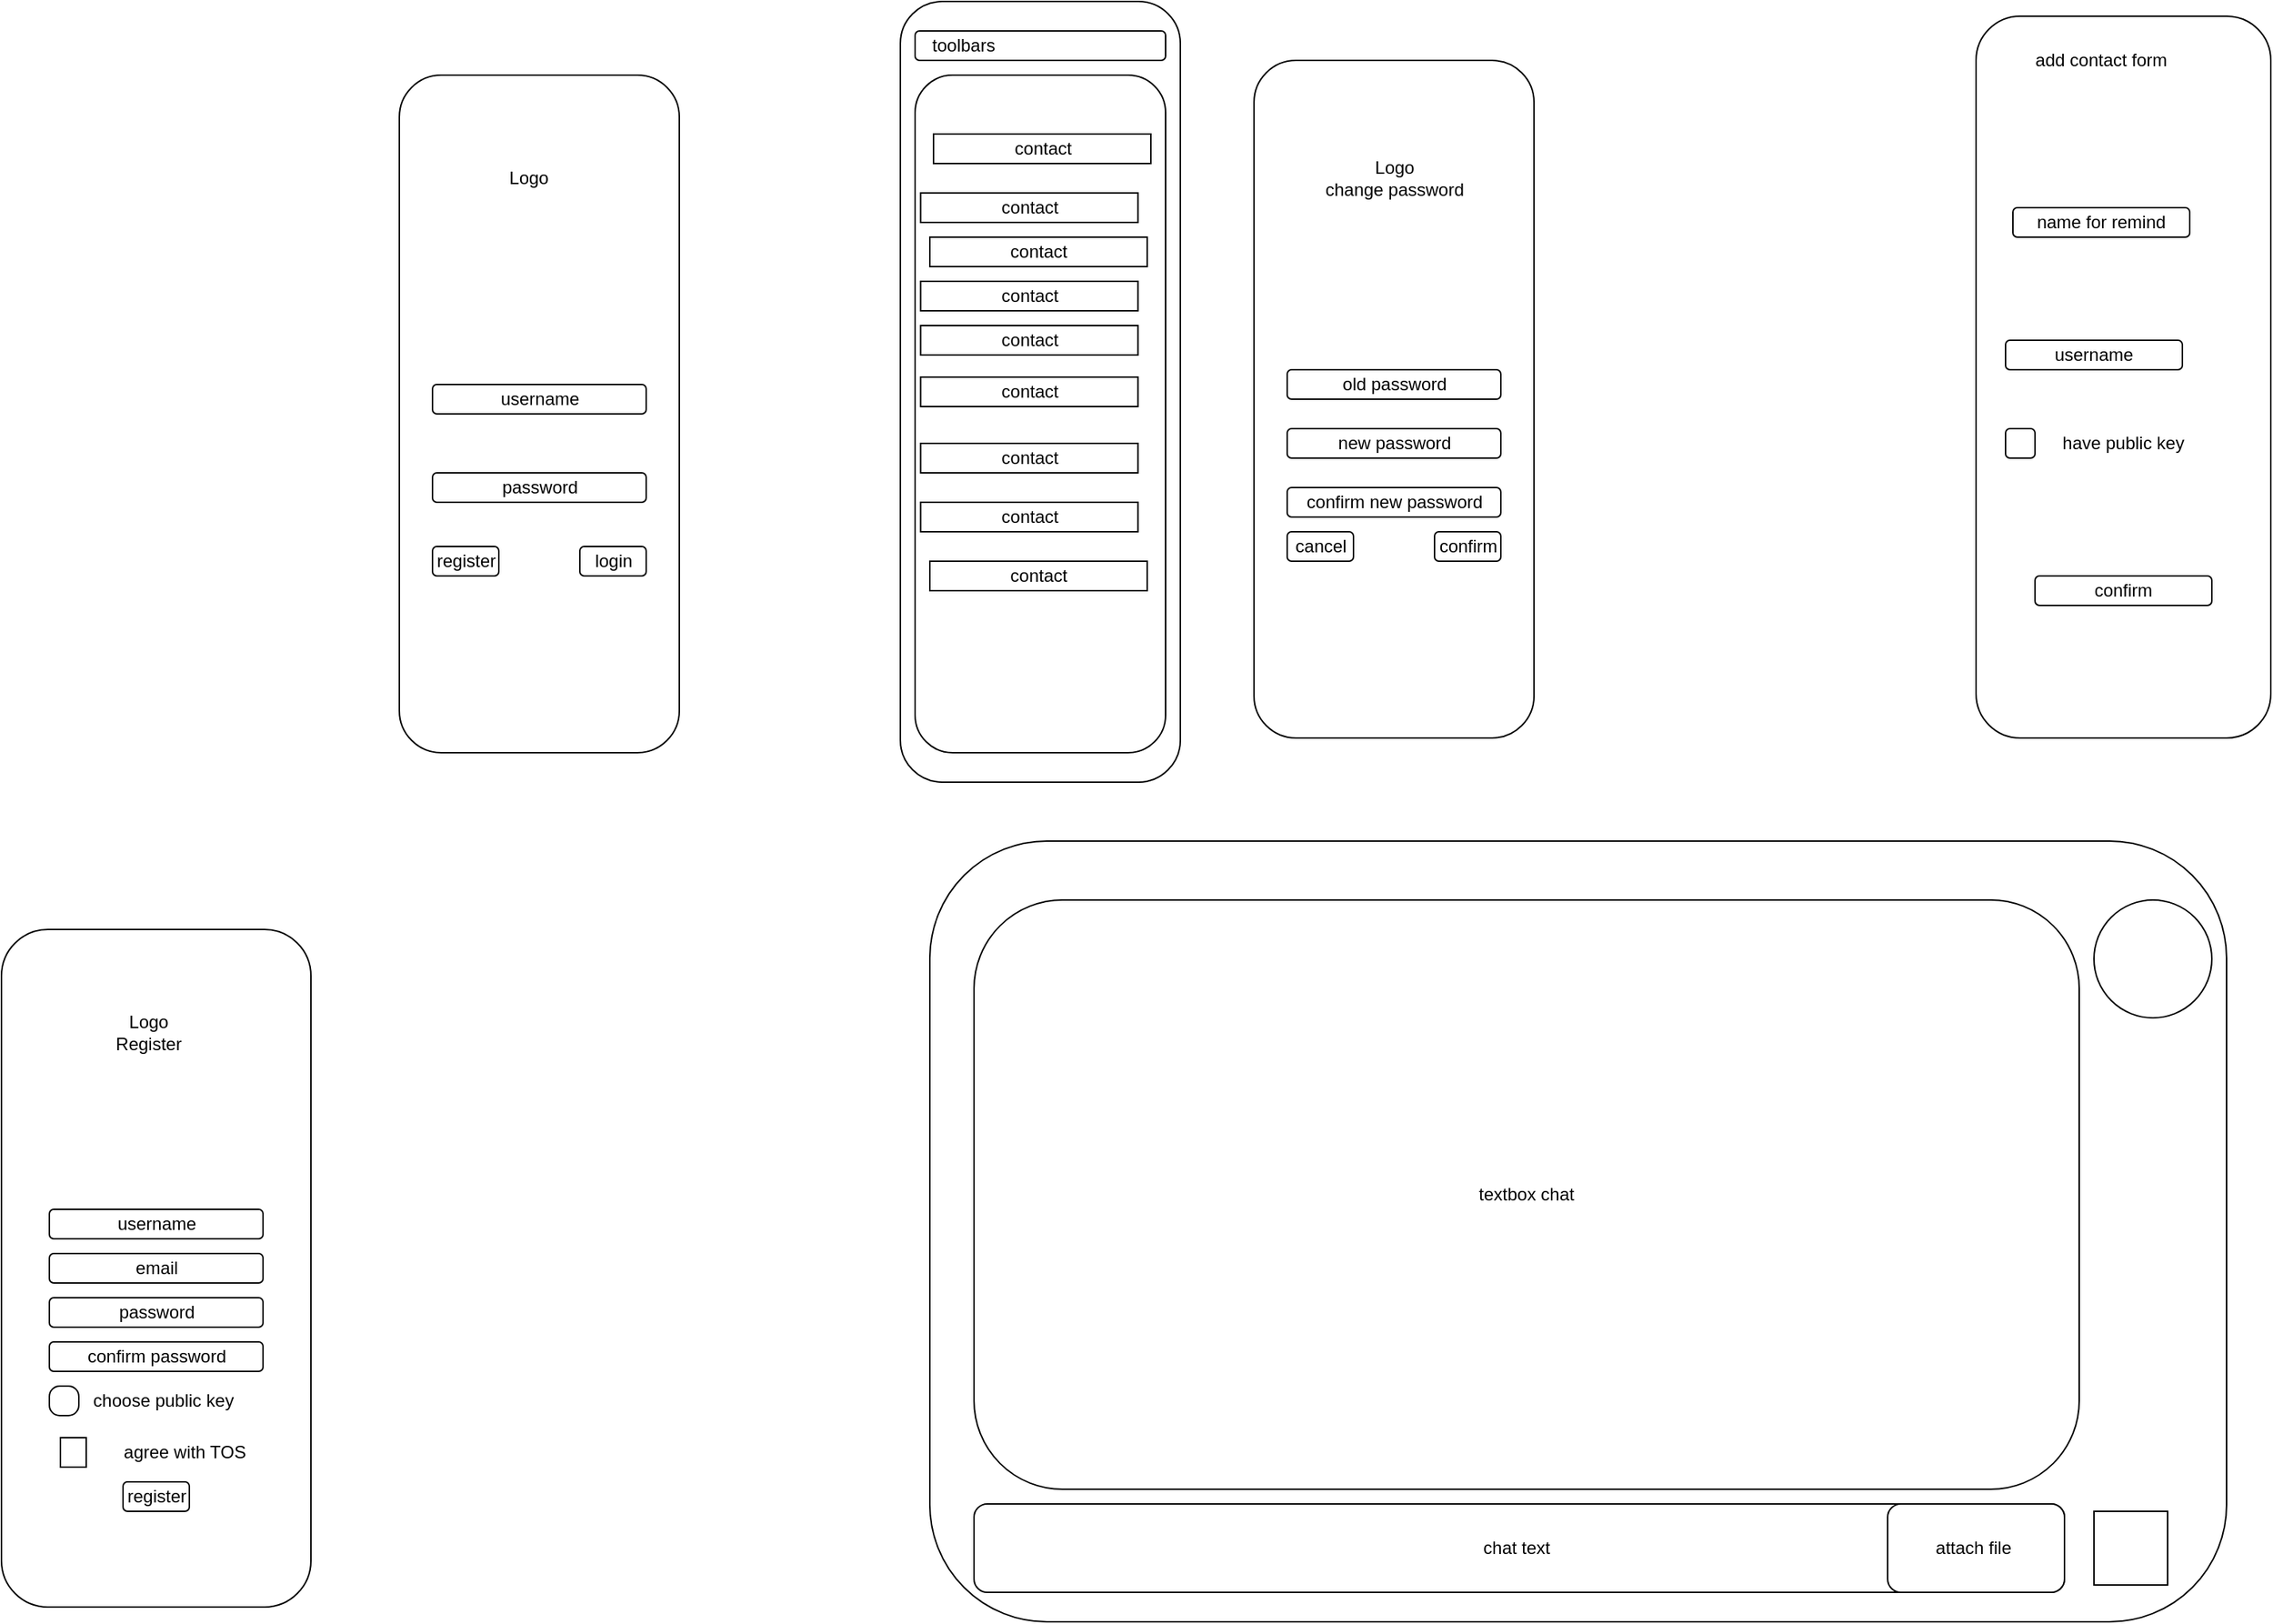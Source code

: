 <mxfile version="14.6.0" type="github">
  <diagram id="R-O5f7suQrWHJMY9VDNE" name="Page-1">
    <mxGraphModel dx="1087" dy="1693" grid="1" gridSize="10" guides="1" tooltips="1" connect="1" arrows="1" fold="1" page="1" pageScale="1" pageWidth="850" pageHeight="1100" math="0" shadow="0">
      <root>
        <mxCell id="0" />
        <mxCell id="1" parent="0" />
        <mxCell id="_od8C_fX1GK80lD2vwEX-1" value="" style="rounded=1;whiteSpace=wrap;html=1;" vertex="1" parent="1">
          <mxGeometry x="280" y="30" width="190" height="460" as="geometry" />
        </mxCell>
        <mxCell id="_od8C_fX1GK80lD2vwEX-2" value="username" style="rounded=1;whiteSpace=wrap;html=1;" vertex="1" parent="1">
          <mxGeometry x="302.5" y="240" width="145" height="20" as="geometry" />
        </mxCell>
        <mxCell id="_od8C_fX1GK80lD2vwEX-3" value="login" style="rounded=1;whiteSpace=wrap;html=1;" vertex="1" parent="1">
          <mxGeometry x="402.5" y="350" width="45" height="20" as="geometry" />
        </mxCell>
        <mxCell id="_od8C_fX1GK80lD2vwEX-4" value="password" style="rounded=1;whiteSpace=wrap;html=1;" vertex="1" parent="1">
          <mxGeometry x="302.5" y="300" width="145" height="20" as="geometry" />
        </mxCell>
        <mxCell id="_od8C_fX1GK80lD2vwEX-5" value="register" style="rounded=1;whiteSpace=wrap;html=1;" vertex="1" parent="1">
          <mxGeometry x="302.5" y="350" width="45" height="20" as="geometry" />
        </mxCell>
        <mxCell id="_od8C_fX1GK80lD2vwEX-6" value="" style="rounded=1;whiteSpace=wrap;html=1;" vertex="1" parent="1">
          <mxGeometry x="10" y="610" width="210" height="460" as="geometry" />
        </mxCell>
        <mxCell id="_od8C_fX1GK80lD2vwEX-7" value="username" style="rounded=1;whiteSpace=wrap;html=1;" vertex="1" parent="1">
          <mxGeometry x="42.5" y="800" width="145" height="20" as="geometry" />
        </mxCell>
        <mxCell id="_od8C_fX1GK80lD2vwEX-8" value="email" style="rounded=1;whiteSpace=wrap;html=1;" vertex="1" parent="1">
          <mxGeometry x="42.5" y="830" width="145" height="20" as="geometry" />
        </mxCell>
        <mxCell id="_od8C_fX1GK80lD2vwEX-9" value="password" style="rounded=1;whiteSpace=wrap;html=1;" vertex="1" parent="1">
          <mxGeometry x="42.5" y="860" width="145" height="20" as="geometry" />
        </mxCell>
        <mxCell id="_od8C_fX1GK80lD2vwEX-10" value="confirm password" style="rounded=1;whiteSpace=wrap;html=1;" vertex="1" parent="1">
          <mxGeometry x="42.5" y="890" width="145" height="20" as="geometry" />
        </mxCell>
        <mxCell id="_od8C_fX1GK80lD2vwEX-11" value="register" style="rounded=1;whiteSpace=wrap;html=1;" vertex="1" parent="1">
          <mxGeometry x="92.5" y="985" width="45" height="20" as="geometry" />
        </mxCell>
        <mxCell id="_od8C_fX1GK80lD2vwEX-12" value="" style="rounded=1;whiteSpace=wrap;html=1;" vertex="1" parent="1">
          <mxGeometry x="620" y="-20" width="190" height="530" as="geometry" />
        </mxCell>
        <mxCell id="_od8C_fX1GK80lD2vwEX-13" value="" style="rounded=1;whiteSpace=wrap;html=1;" vertex="1" parent="1">
          <mxGeometry x="630" y="30" width="170" height="460" as="geometry" />
        </mxCell>
        <mxCell id="_od8C_fX1GK80lD2vwEX-14" value="Logo" style="text;html=1;strokeColor=none;fillColor=none;align=center;verticalAlign=middle;whiteSpace=wrap;rounded=0;" vertex="1" parent="1">
          <mxGeometry x="347.5" y="90" width="40" height="20" as="geometry" />
        </mxCell>
        <mxCell id="_od8C_fX1GK80lD2vwEX-15" value="" style="rounded=0;whiteSpace=wrap;html=1;arcSize=12;" vertex="1" parent="1">
          <mxGeometry x="50" y="955" width="17.5" height="20" as="geometry" />
        </mxCell>
        <mxCell id="_od8C_fX1GK80lD2vwEX-16" value="agree with TOS" style="text;html=1;strokeColor=none;fillColor=none;align=center;verticalAlign=middle;whiteSpace=wrap;rounded=0;" vertex="1" parent="1">
          <mxGeometry x="67.5" y="955" width="132.5" height="20" as="geometry" />
        </mxCell>
        <mxCell id="_od8C_fX1GK80lD2vwEX-17" value="Logo&lt;br&gt;Register" style="text;html=1;strokeColor=none;fillColor=none;align=center;verticalAlign=middle;whiteSpace=wrap;rounded=0;" vertex="1" parent="1">
          <mxGeometry x="90" y="670" width="40" height="20" as="geometry" />
        </mxCell>
        <mxCell id="_od8C_fX1GK80lD2vwEX-18" value="" style="rounded=1;whiteSpace=wrap;html=1;" vertex="1" parent="1">
          <mxGeometry x="630" width="170" height="20" as="geometry" />
        </mxCell>
        <mxCell id="_od8C_fX1GK80lD2vwEX-19" value="contact" style="rounded=0;whiteSpace=wrap;html=1;" vertex="1" parent="1">
          <mxGeometry x="642.5" y="70" width="147.5" height="20" as="geometry" />
        </mxCell>
        <mxCell id="_od8C_fX1GK80lD2vwEX-20" value="contact" style="rounded=0;whiteSpace=wrap;html=1;" vertex="1" parent="1">
          <mxGeometry x="633.75" y="110" width="147.5" height="20" as="geometry" />
        </mxCell>
        <mxCell id="_od8C_fX1GK80lD2vwEX-21" value="contact" style="rounded=0;whiteSpace=wrap;html=1;" vertex="1" parent="1">
          <mxGeometry x="640" y="360" width="147.5" height="20" as="geometry" />
        </mxCell>
        <mxCell id="_od8C_fX1GK80lD2vwEX-22" value="contact" style="rounded=0;whiteSpace=wrap;html=1;" vertex="1" parent="1">
          <mxGeometry x="633.75" y="320" width="147.5" height="20" as="geometry" />
        </mxCell>
        <mxCell id="_od8C_fX1GK80lD2vwEX-23" value="contact" style="rounded=0;whiteSpace=wrap;html=1;" vertex="1" parent="1">
          <mxGeometry x="633.75" y="280" width="147.5" height="20" as="geometry" />
        </mxCell>
        <mxCell id="_od8C_fX1GK80lD2vwEX-24" value="contact" style="rounded=0;whiteSpace=wrap;html=1;" vertex="1" parent="1">
          <mxGeometry x="640" y="140" width="147.5" height="20" as="geometry" />
        </mxCell>
        <mxCell id="_od8C_fX1GK80lD2vwEX-25" value="contact" style="rounded=0;whiteSpace=wrap;html=1;" vertex="1" parent="1">
          <mxGeometry x="633.75" y="170" width="147.5" height="20" as="geometry" />
        </mxCell>
        <mxCell id="_od8C_fX1GK80lD2vwEX-26" value="contact" style="rounded=0;whiteSpace=wrap;html=1;" vertex="1" parent="1">
          <mxGeometry x="633.75" y="200" width="147.5" height="20" as="geometry" />
        </mxCell>
        <mxCell id="_od8C_fX1GK80lD2vwEX-27" value="contact" style="rounded=0;whiteSpace=wrap;html=1;" vertex="1" parent="1">
          <mxGeometry x="633.75" y="235" width="147.5" height="20" as="geometry" />
        </mxCell>
        <mxCell id="_od8C_fX1GK80lD2vwEX-33" value="toolbars" style="text;html=1;strokeColor=none;fillColor=none;align=center;verticalAlign=middle;whiteSpace=wrap;rounded=0;" vertex="1" parent="1">
          <mxGeometry x="642.5" width="40" height="20" as="geometry" />
        </mxCell>
        <mxCell id="_od8C_fX1GK80lD2vwEX-34" value="" style="rounded=1;whiteSpace=wrap;html=1;" vertex="1" parent="1">
          <mxGeometry x="640" y="550" width="880" height="530" as="geometry" />
        </mxCell>
        <mxCell id="_od8C_fX1GK80lD2vwEX-35" value="textbox chat" style="rounded=1;whiteSpace=wrap;html=1;" vertex="1" parent="1">
          <mxGeometry x="670" y="590" width="750" height="400" as="geometry" />
        </mxCell>
        <mxCell id="_od8C_fX1GK80lD2vwEX-36" value="" style="ellipse;whiteSpace=wrap;html=1;aspect=fixed;" vertex="1" parent="1">
          <mxGeometry x="1430" y="590" width="80" height="80" as="geometry" />
        </mxCell>
        <mxCell id="_od8C_fX1GK80lD2vwEX-37" value="chat text&amp;nbsp;" style="rounded=1;whiteSpace=wrap;html=1;" vertex="1" parent="1">
          <mxGeometry x="670" y="1000" width="740" height="60" as="geometry" />
        </mxCell>
        <mxCell id="_od8C_fX1GK80lD2vwEX-38" value="" style="rounded=0;whiteSpace=wrap;html=1;" vertex="1" parent="1">
          <mxGeometry x="1430" y="1005" width="50" height="50" as="geometry" />
        </mxCell>
        <mxCell id="_od8C_fX1GK80lD2vwEX-39" value="attach file&amp;nbsp;" style="rounded=1;whiteSpace=wrap;html=1;" vertex="1" parent="1">
          <mxGeometry x="1290" y="1000" width="120" height="60" as="geometry" />
        </mxCell>
        <mxCell id="_od8C_fX1GK80lD2vwEX-40" value="" style="rounded=1;whiteSpace=wrap;html=1;" vertex="1" parent="1">
          <mxGeometry x="860" y="20" width="190" height="460" as="geometry" />
        </mxCell>
        <mxCell id="_od8C_fX1GK80lD2vwEX-41" value="old password" style="rounded=1;whiteSpace=wrap;html=1;" vertex="1" parent="1">
          <mxGeometry x="882.5" y="230" width="145" height="20" as="geometry" />
        </mxCell>
        <mxCell id="_od8C_fX1GK80lD2vwEX-42" value="confirm" style="rounded=1;whiteSpace=wrap;html=1;" vertex="1" parent="1">
          <mxGeometry x="982.5" y="340" width="45" height="20" as="geometry" />
        </mxCell>
        <mxCell id="_od8C_fX1GK80lD2vwEX-43" value="new password" style="rounded=1;whiteSpace=wrap;html=1;" vertex="1" parent="1">
          <mxGeometry x="882.5" y="270" width="145" height="20" as="geometry" />
        </mxCell>
        <mxCell id="_od8C_fX1GK80lD2vwEX-44" value="cancel" style="rounded=1;whiteSpace=wrap;html=1;" vertex="1" parent="1">
          <mxGeometry x="882.5" y="340" width="45" height="20" as="geometry" />
        </mxCell>
        <mxCell id="_od8C_fX1GK80lD2vwEX-45" value="Logo&lt;br&gt;change password" style="text;html=1;strokeColor=none;fillColor=none;align=center;verticalAlign=middle;whiteSpace=wrap;rounded=0;" vertex="1" parent="1">
          <mxGeometry x="893.75" y="90" width="122.5" height="20" as="geometry" />
        </mxCell>
        <mxCell id="_od8C_fX1GK80lD2vwEX-46" value="confirm new password" style="rounded=1;whiteSpace=wrap;html=1;" vertex="1" parent="1">
          <mxGeometry x="882.5" y="310" width="145" height="20" as="geometry" />
        </mxCell>
        <mxCell id="_od8C_fX1GK80lD2vwEX-47" value="" style="rounded=1;whiteSpace=wrap;html=1;" vertex="1" parent="1">
          <mxGeometry x="1350" y="-10" width="200" height="490" as="geometry" />
        </mxCell>
        <mxCell id="_od8C_fX1GK80lD2vwEX-48" value="add contact form" style="text;html=1;strokeColor=none;fillColor=none;align=center;verticalAlign=middle;whiteSpace=wrap;rounded=0;" vertex="1" parent="1">
          <mxGeometry x="1360" y="10" width="150" height="20" as="geometry" />
        </mxCell>
        <mxCell id="_od8C_fX1GK80lD2vwEX-49" value="name for remind" style="rounded=1;whiteSpace=wrap;html=1;" vertex="1" parent="1">
          <mxGeometry x="1375" y="120" width="120" height="20" as="geometry" />
        </mxCell>
        <mxCell id="_od8C_fX1GK80lD2vwEX-50" value="username" style="rounded=1;whiteSpace=wrap;html=1;" vertex="1" parent="1">
          <mxGeometry x="1370" y="210" width="120" height="20" as="geometry" />
        </mxCell>
        <mxCell id="_od8C_fX1GK80lD2vwEX-51" value="" style="rounded=1;whiteSpace=wrap;html=1;" vertex="1" parent="1">
          <mxGeometry x="1370" y="270" width="20" height="20" as="geometry" />
        </mxCell>
        <mxCell id="_od8C_fX1GK80lD2vwEX-52" value="have public key" style="text;html=1;strokeColor=none;fillColor=none;align=center;verticalAlign=middle;whiteSpace=wrap;rounded=0;" vertex="1" parent="1">
          <mxGeometry x="1390" y="270" width="120" height="20" as="geometry" />
        </mxCell>
        <mxCell id="_od8C_fX1GK80lD2vwEX-54" value="confirm" style="rounded=1;whiteSpace=wrap;html=1;" vertex="1" parent="1">
          <mxGeometry x="1390" y="370" width="120" height="20" as="geometry" />
        </mxCell>
        <mxCell id="_od8C_fX1GK80lD2vwEX-55" value="" style="rounded=1;whiteSpace=wrap;html=1;arcSize=35;" vertex="1" parent="1">
          <mxGeometry x="42.5" y="920" width="20" height="20" as="geometry" />
        </mxCell>
        <mxCell id="_od8C_fX1GK80lD2vwEX-56" value="choose public key" style="text;html=1;strokeColor=none;fillColor=none;align=center;verticalAlign=middle;whiteSpace=wrap;rounded=0;" vertex="1" parent="1">
          <mxGeometry x="70" y="920" width="100" height="20" as="geometry" />
        </mxCell>
      </root>
    </mxGraphModel>
  </diagram>
</mxfile>
